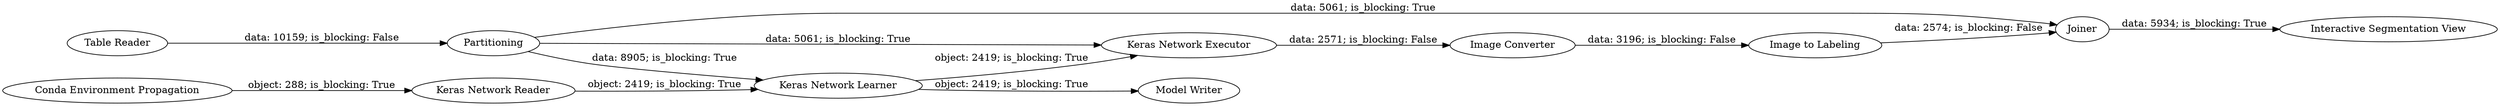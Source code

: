 digraph {
	"-8304672830780389246_2" [label="Keras Network Reader"]
	"-8304672830780389246_1" [label="Table Reader"]
	"-8304672830780389246_209" [label="Image to Labeling"]
	"-8304672830780389246_238" [label="Keras Network Executor"]
	"-8304672830780389246_241" [label="Model Writer"]
	"-8304672830780389246_263" [label="Conda Environment Propagation"]
	"-8304672830780389246_211" [label="Interactive Segmentation View"]
	"-8304672830780389246_213" [label="Keras Network Learner"]
	"-8304672830780389246_237" [label=Joiner]
	"-8304672830780389246_208" [label="Image Converter"]
	"-8304672830780389246_240" [label=Partitioning]
	"-8304672830780389246_1" -> "-8304672830780389246_240" [label="data: 10159; is_blocking: False"]
	"-8304672830780389246_208" -> "-8304672830780389246_209" [label="data: 3196; is_blocking: False"]
	"-8304672830780389246_240" -> "-8304672830780389246_213" [label="data: 8905; is_blocking: True"]
	"-8304672830780389246_240" -> "-8304672830780389246_237" [label="data: 5061; is_blocking: True"]
	"-8304672830780389246_240" -> "-8304672830780389246_238" [label="data: 5061; is_blocking: True"]
	"-8304672830780389246_213" -> "-8304672830780389246_241" [label="object: 2419; is_blocking: True"]
	"-8304672830780389246_237" -> "-8304672830780389246_211" [label="data: 5934; is_blocking: True"]
	"-8304672830780389246_238" -> "-8304672830780389246_208" [label="data: 2571; is_blocking: False"]
	"-8304672830780389246_2" -> "-8304672830780389246_213" [label="object: 2419; is_blocking: True"]
	"-8304672830780389246_209" -> "-8304672830780389246_237" [label="data: 2574; is_blocking: False"]
	"-8304672830780389246_263" -> "-8304672830780389246_2" [label="object: 288; is_blocking: True"]
	"-8304672830780389246_213" -> "-8304672830780389246_238" [label="object: 2419; is_blocking: True"]
	rankdir=LR
}
